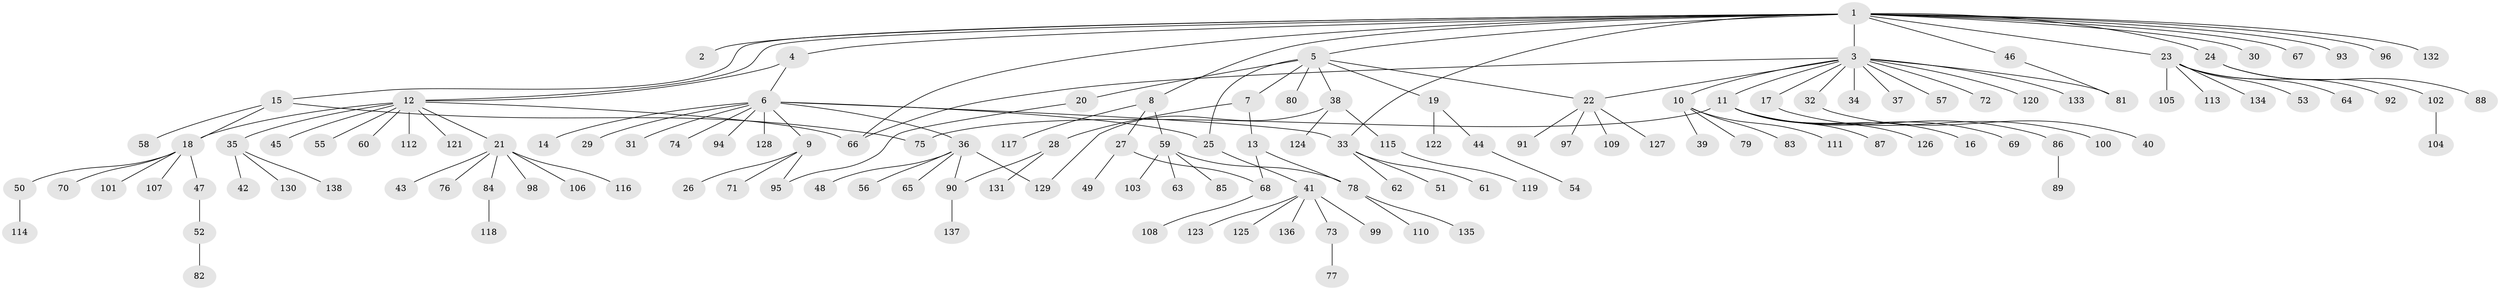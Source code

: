 // Generated by graph-tools (version 1.1) at 2025/01/03/09/25 03:01:53]
// undirected, 138 vertices, 151 edges
graph export_dot {
graph [start="1"]
  node [color=gray90,style=filled];
  1;
  2;
  3;
  4;
  5;
  6;
  7;
  8;
  9;
  10;
  11;
  12;
  13;
  14;
  15;
  16;
  17;
  18;
  19;
  20;
  21;
  22;
  23;
  24;
  25;
  26;
  27;
  28;
  29;
  30;
  31;
  32;
  33;
  34;
  35;
  36;
  37;
  38;
  39;
  40;
  41;
  42;
  43;
  44;
  45;
  46;
  47;
  48;
  49;
  50;
  51;
  52;
  53;
  54;
  55;
  56;
  57;
  58;
  59;
  60;
  61;
  62;
  63;
  64;
  65;
  66;
  67;
  68;
  69;
  70;
  71;
  72;
  73;
  74;
  75;
  76;
  77;
  78;
  79;
  80;
  81;
  82;
  83;
  84;
  85;
  86;
  87;
  88;
  89;
  90;
  91;
  92;
  93;
  94;
  95;
  96;
  97;
  98;
  99;
  100;
  101;
  102;
  103;
  104;
  105;
  106;
  107;
  108;
  109;
  110;
  111;
  112;
  113;
  114;
  115;
  116;
  117;
  118;
  119;
  120;
  121;
  122;
  123;
  124;
  125;
  126;
  127;
  128;
  129;
  130;
  131;
  132;
  133;
  134;
  135;
  136;
  137;
  138;
  1 -- 2;
  1 -- 3;
  1 -- 4;
  1 -- 5;
  1 -- 8;
  1 -- 12;
  1 -- 15;
  1 -- 23;
  1 -- 24;
  1 -- 30;
  1 -- 33;
  1 -- 46;
  1 -- 66;
  1 -- 67;
  1 -- 93;
  1 -- 96;
  1 -- 132;
  3 -- 10;
  3 -- 11;
  3 -- 17;
  3 -- 22;
  3 -- 32;
  3 -- 34;
  3 -- 37;
  3 -- 57;
  3 -- 66;
  3 -- 72;
  3 -- 81;
  3 -- 120;
  3 -- 133;
  4 -- 6;
  4 -- 12;
  5 -- 7;
  5 -- 19;
  5 -- 20;
  5 -- 22;
  5 -- 25;
  5 -- 38;
  5 -- 80;
  6 -- 9;
  6 -- 14;
  6 -- 25;
  6 -- 29;
  6 -- 31;
  6 -- 33;
  6 -- 36;
  6 -- 74;
  6 -- 94;
  6 -- 128;
  7 -- 13;
  7 -- 28;
  8 -- 27;
  8 -- 59;
  8 -- 117;
  9 -- 26;
  9 -- 71;
  9 -- 95;
  10 -- 39;
  10 -- 79;
  10 -- 83;
  10 -- 111;
  11 -- 16;
  11 -- 69;
  11 -- 75;
  11 -- 86;
  11 -- 87;
  11 -- 126;
  12 -- 18;
  12 -- 21;
  12 -- 35;
  12 -- 45;
  12 -- 55;
  12 -- 60;
  12 -- 66;
  12 -- 112;
  12 -- 121;
  13 -- 68;
  13 -- 78;
  15 -- 18;
  15 -- 58;
  15 -- 75;
  17 -- 100;
  18 -- 47;
  18 -- 50;
  18 -- 70;
  18 -- 101;
  18 -- 107;
  19 -- 44;
  19 -- 122;
  20 -- 95;
  21 -- 43;
  21 -- 76;
  21 -- 84;
  21 -- 98;
  21 -- 106;
  21 -- 116;
  22 -- 91;
  22 -- 97;
  22 -- 109;
  22 -- 127;
  23 -- 53;
  23 -- 64;
  23 -- 92;
  23 -- 105;
  23 -- 113;
  23 -- 134;
  24 -- 88;
  24 -- 102;
  25 -- 41;
  27 -- 49;
  27 -- 68;
  28 -- 90;
  28 -- 131;
  32 -- 40;
  33 -- 51;
  33 -- 61;
  33 -- 62;
  35 -- 42;
  35 -- 130;
  35 -- 138;
  36 -- 48;
  36 -- 56;
  36 -- 65;
  36 -- 90;
  36 -- 129;
  38 -- 115;
  38 -- 124;
  38 -- 129;
  41 -- 73;
  41 -- 99;
  41 -- 123;
  41 -- 125;
  41 -- 136;
  44 -- 54;
  46 -- 81;
  47 -- 52;
  50 -- 114;
  52 -- 82;
  59 -- 63;
  59 -- 78;
  59 -- 85;
  59 -- 103;
  68 -- 108;
  73 -- 77;
  78 -- 110;
  78 -- 135;
  84 -- 118;
  86 -- 89;
  90 -- 137;
  102 -- 104;
  115 -- 119;
}

